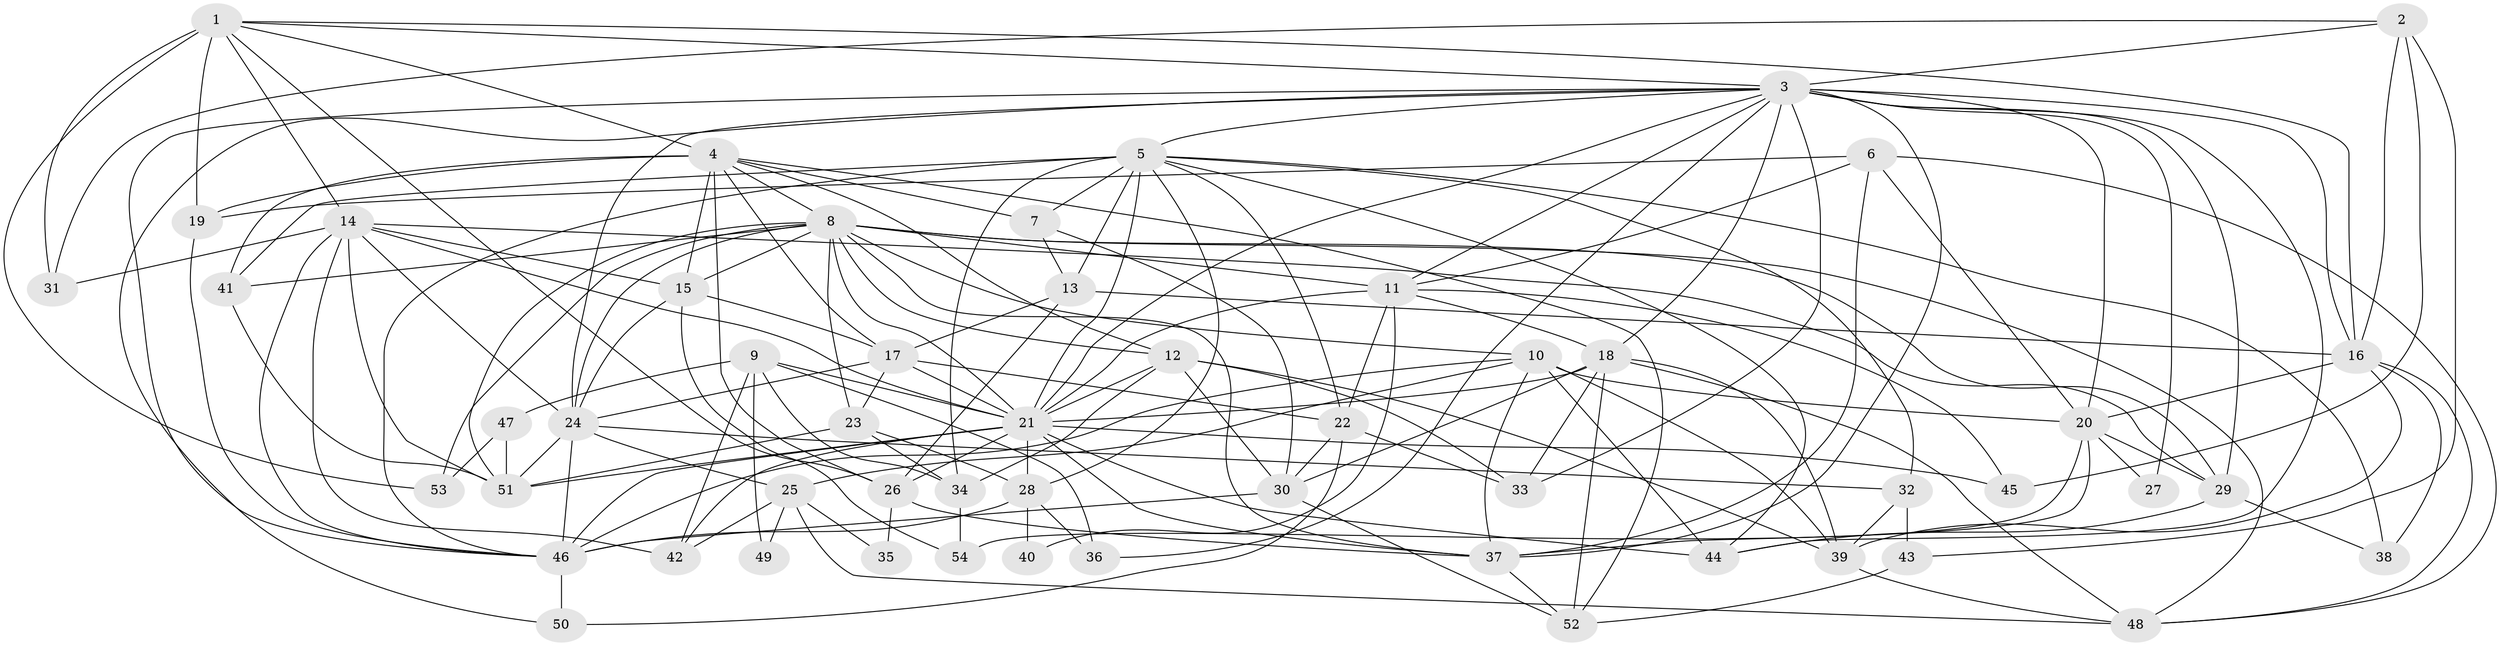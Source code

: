 // original degree distribution, {8: 0.015037593984962405, 3: 0.2932330827067669, 4: 0.24812030075187969, 6: 0.12030075187969924, 2: 0.14285714285714285, 5: 0.14285714285714285, 10: 0.007518796992481203, 7: 0.03007518796992481}
// Generated by graph-tools (version 1.1) at 2025/51/03/04/25 22:51:01]
// undirected, 54 vertices, 164 edges
graph export_dot {
  node [color=gray90,style=filled];
  1;
  2;
  3;
  4;
  5;
  6;
  7;
  8;
  9;
  10;
  11;
  12;
  13;
  14;
  15;
  16;
  17;
  18;
  19;
  20;
  21;
  22;
  23;
  24;
  25;
  26;
  27;
  28;
  29;
  30;
  31;
  32;
  33;
  34;
  35;
  36;
  37;
  38;
  39;
  40;
  41;
  42;
  43;
  44;
  45;
  46;
  47;
  48;
  49;
  50;
  51;
  52;
  53;
  54;
  1 -- 3 [weight=1.0];
  1 -- 4 [weight=2.0];
  1 -- 14 [weight=2.0];
  1 -- 16 [weight=1.0];
  1 -- 19 [weight=3.0];
  1 -- 26 [weight=1.0];
  1 -- 31 [weight=1.0];
  1 -- 53 [weight=1.0];
  2 -- 3 [weight=1.0];
  2 -- 16 [weight=1.0];
  2 -- 31 [weight=1.0];
  2 -- 43 [weight=2.0];
  2 -- 45 [weight=1.0];
  3 -- 5 [weight=1.0];
  3 -- 11 [weight=1.0];
  3 -- 16 [weight=1.0];
  3 -- 18 [weight=1.0];
  3 -- 20 [weight=2.0];
  3 -- 21 [weight=2.0];
  3 -- 24 [weight=1.0];
  3 -- 27 [weight=1.0];
  3 -- 29 [weight=1.0];
  3 -- 33 [weight=2.0];
  3 -- 36 [weight=1.0];
  3 -- 37 [weight=1.0];
  3 -- 44 [weight=1.0];
  3 -- 46 [weight=2.0];
  3 -- 50 [weight=1.0];
  4 -- 7 [weight=1.0];
  4 -- 8 [weight=1.0];
  4 -- 12 [weight=1.0];
  4 -- 15 [weight=1.0];
  4 -- 17 [weight=1.0];
  4 -- 19 [weight=2.0];
  4 -- 26 [weight=1.0];
  4 -- 41 [weight=1.0];
  4 -- 52 [weight=1.0];
  5 -- 7 [weight=1.0];
  5 -- 13 [weight=1.0];
  5 -- 21 [weight=1.0];
  5 -- 22 [weight=1.0];
  5 -- 28 [weight=1.0];
  5 -- 32 [weight=1.0];
  5 -- 34 [weight=1.0];
  5 -- 38 [weight=1.0];
  5 -- 41 [weight=1.0];
  5 -- 44 [weight=1.0];
  5 -- 46 [weight=1.0];
  6 -- 11 [weight=1.0];
  6 -- 19 [weight=1.0];
  6 -- 20 [weight=1.0];
  6 -- 37 [weight=1.0];
  6 -- 48 [weight=1.0];
  7 -- 13 [weight=2.0];
  7 -- 30 [weight=1.0];
  8 -- 10 [weight=1.0];
  8 -- 11 [weight=1.0];
  8 -- 12 [weight=1.0];
  8 -- 15 [weight=1.0];
  8 -- 21 [weight=1.0];
  8 -- 23 [weight=1.0];
  8 -- 24 [weight=1.0];
  8 -- 29 [weight=1.0];
  8 -- 37 [weight=1.0];
  8 -- 41 [weight=1.0];
  8 -- 48 [weight=1.0];
  8 -- 51 [weight=1.0];
  8 -- 53 [weight=1.0];
  9 -- 21 [weight=1.0];
  9 -- 34 [weight=1.0];
  9 -- 36 [weight=1.0];
  9 -- 42 [weight=1.0];
  9 -- 47 [weight=1.0];
  9 -- 49 [weight=1.0];
  10 -- 20 [weight=1.0];
  10 -- 25 [weight=1.0];
  10 -- 37 [weight=1.0];
  10 -- 39 [weight=1.0];
  10 -- 44 [weight=1.0];
  10 -- 46 [weight=1.0];
  11 -- 18 [weight=1.0];
  11 -- 21 [weight=1.0];
  11 -- 22 [weight=3.0];
  11 -- 40 [weight=1.0];
  11 -- 45 [weight=1.0];
  12 -- 21 [weight=1.0];
  12 -- 30 [weight=1.0];
  12 -- 33 [weight=1.0];
  12 -- 34 [weight=1.0];
  12 -- 39 [weight=2.0];
  13 -- 16 [weight=1.0];
  13 -- 17 [weight=1.0];
  13 -- 26 [weight=1.0];
  14 -- 15 [weight=1.0];
  14 -- 21 [weight=1.0];
  14 -- 24 [weight=1.0];
  14 -- 29 [weight=1.0];
  14 -- 31 [weight=1.0];
  14 -- 42 [weight=1.0];
  14 -- 46 [weight=1.0];
  14 -- 51 [weight=3.0];
  15 -- 17 [weight=1.0];
  15 -- 24 [weight=1.0];
  15 -- 54 [weight=1.0];
  16 -- 20 [weight=1.0];
  16 -- 38 [weight=1.0];
  16 -- 39 [weight=1.0];
  16 -- 48 [weight=1.0];
  17 -- 21 [weight=1.0];
  17 -- 22 [weight=2.0];
  17 -- 23 [weight=1.0];
  17 -- 24 [weight=1.0];
  18 -- 21 [weight=1.0];
  18 -- 30 [weight=1.0];
  18 -- 33 [weight=1.0];
  18 -- 39 [weight=1.0];
  18 -- 48 [weight=1.0];
  18 -- 52 [weight=1.0];
  19 -- 46 [weight=1.0];
  20 -- 27 [weight=1.0];
  20 -- 29 [weight=1.0];
  20 -- 37 [weight=1.0];
  20 -- 54 [weight=1.0];
  21 -- 26 [weight=1.0];
  21 -- 28 [weight=1.0];
  21 -- 37 [weight=1.0];
  21 -- 42 [weight=1.0];
  21 -- 44 [weight=1.0];
  21 -- 45 [weight=1.0];
  21 -- 46 [weight=1.0];
  21 -- 51 [weight=1.0];
  22 -- 30 [weight=1.0];
  22 -- 33 [weight=4.0];
  22 -- 50 [weight=1.0];
  23 -- 28 [weight=1.0];
  23 -- 34 [weight=1.0];
  23 -- 51 [weight=1.0];
  24 -- 25 [weight=1.0];
  24 -- 32 [weight=2.0];
  24 -- 46 [weight=2.0];
  24 -- 51 [weight=1.0];
  25 -- 35 [weight=1.0];
  25 -- 42 [weight=1.0];
  25 -- 48 [weight=1.0];
  25 -- 49 [weight=1.0];
  26 -- 35 [weight=1.0];
  26 -- 37 [weight=1.0];
  28 -- 36 [weight=1.0];
  28 -- 40 [weight=1.0];
  28 -- 46 [weight=1.0];
  29 -- 38 [weight=1.0];
  29 -- 44 [weight=1.0];
  30 -- 46 [weight=1.0];
  30 -- 52 [weight=1.0];
  32 -- 39 [weight=1.0];
  32 -- 43 [weight=1.0];
  34 -- 54 [weight=1.0];
  37 -- 52 [weight=1.0];
  39 -- 48 [weight=1.0];
  41 -- 51 [weight=1.0];
  43 -- 52 [weight=1.0];
  46 -- 50 [weight=1.0];
  47 -- 51 [weight=2.0];
  47 -- 53 [weight=1.0];
}
